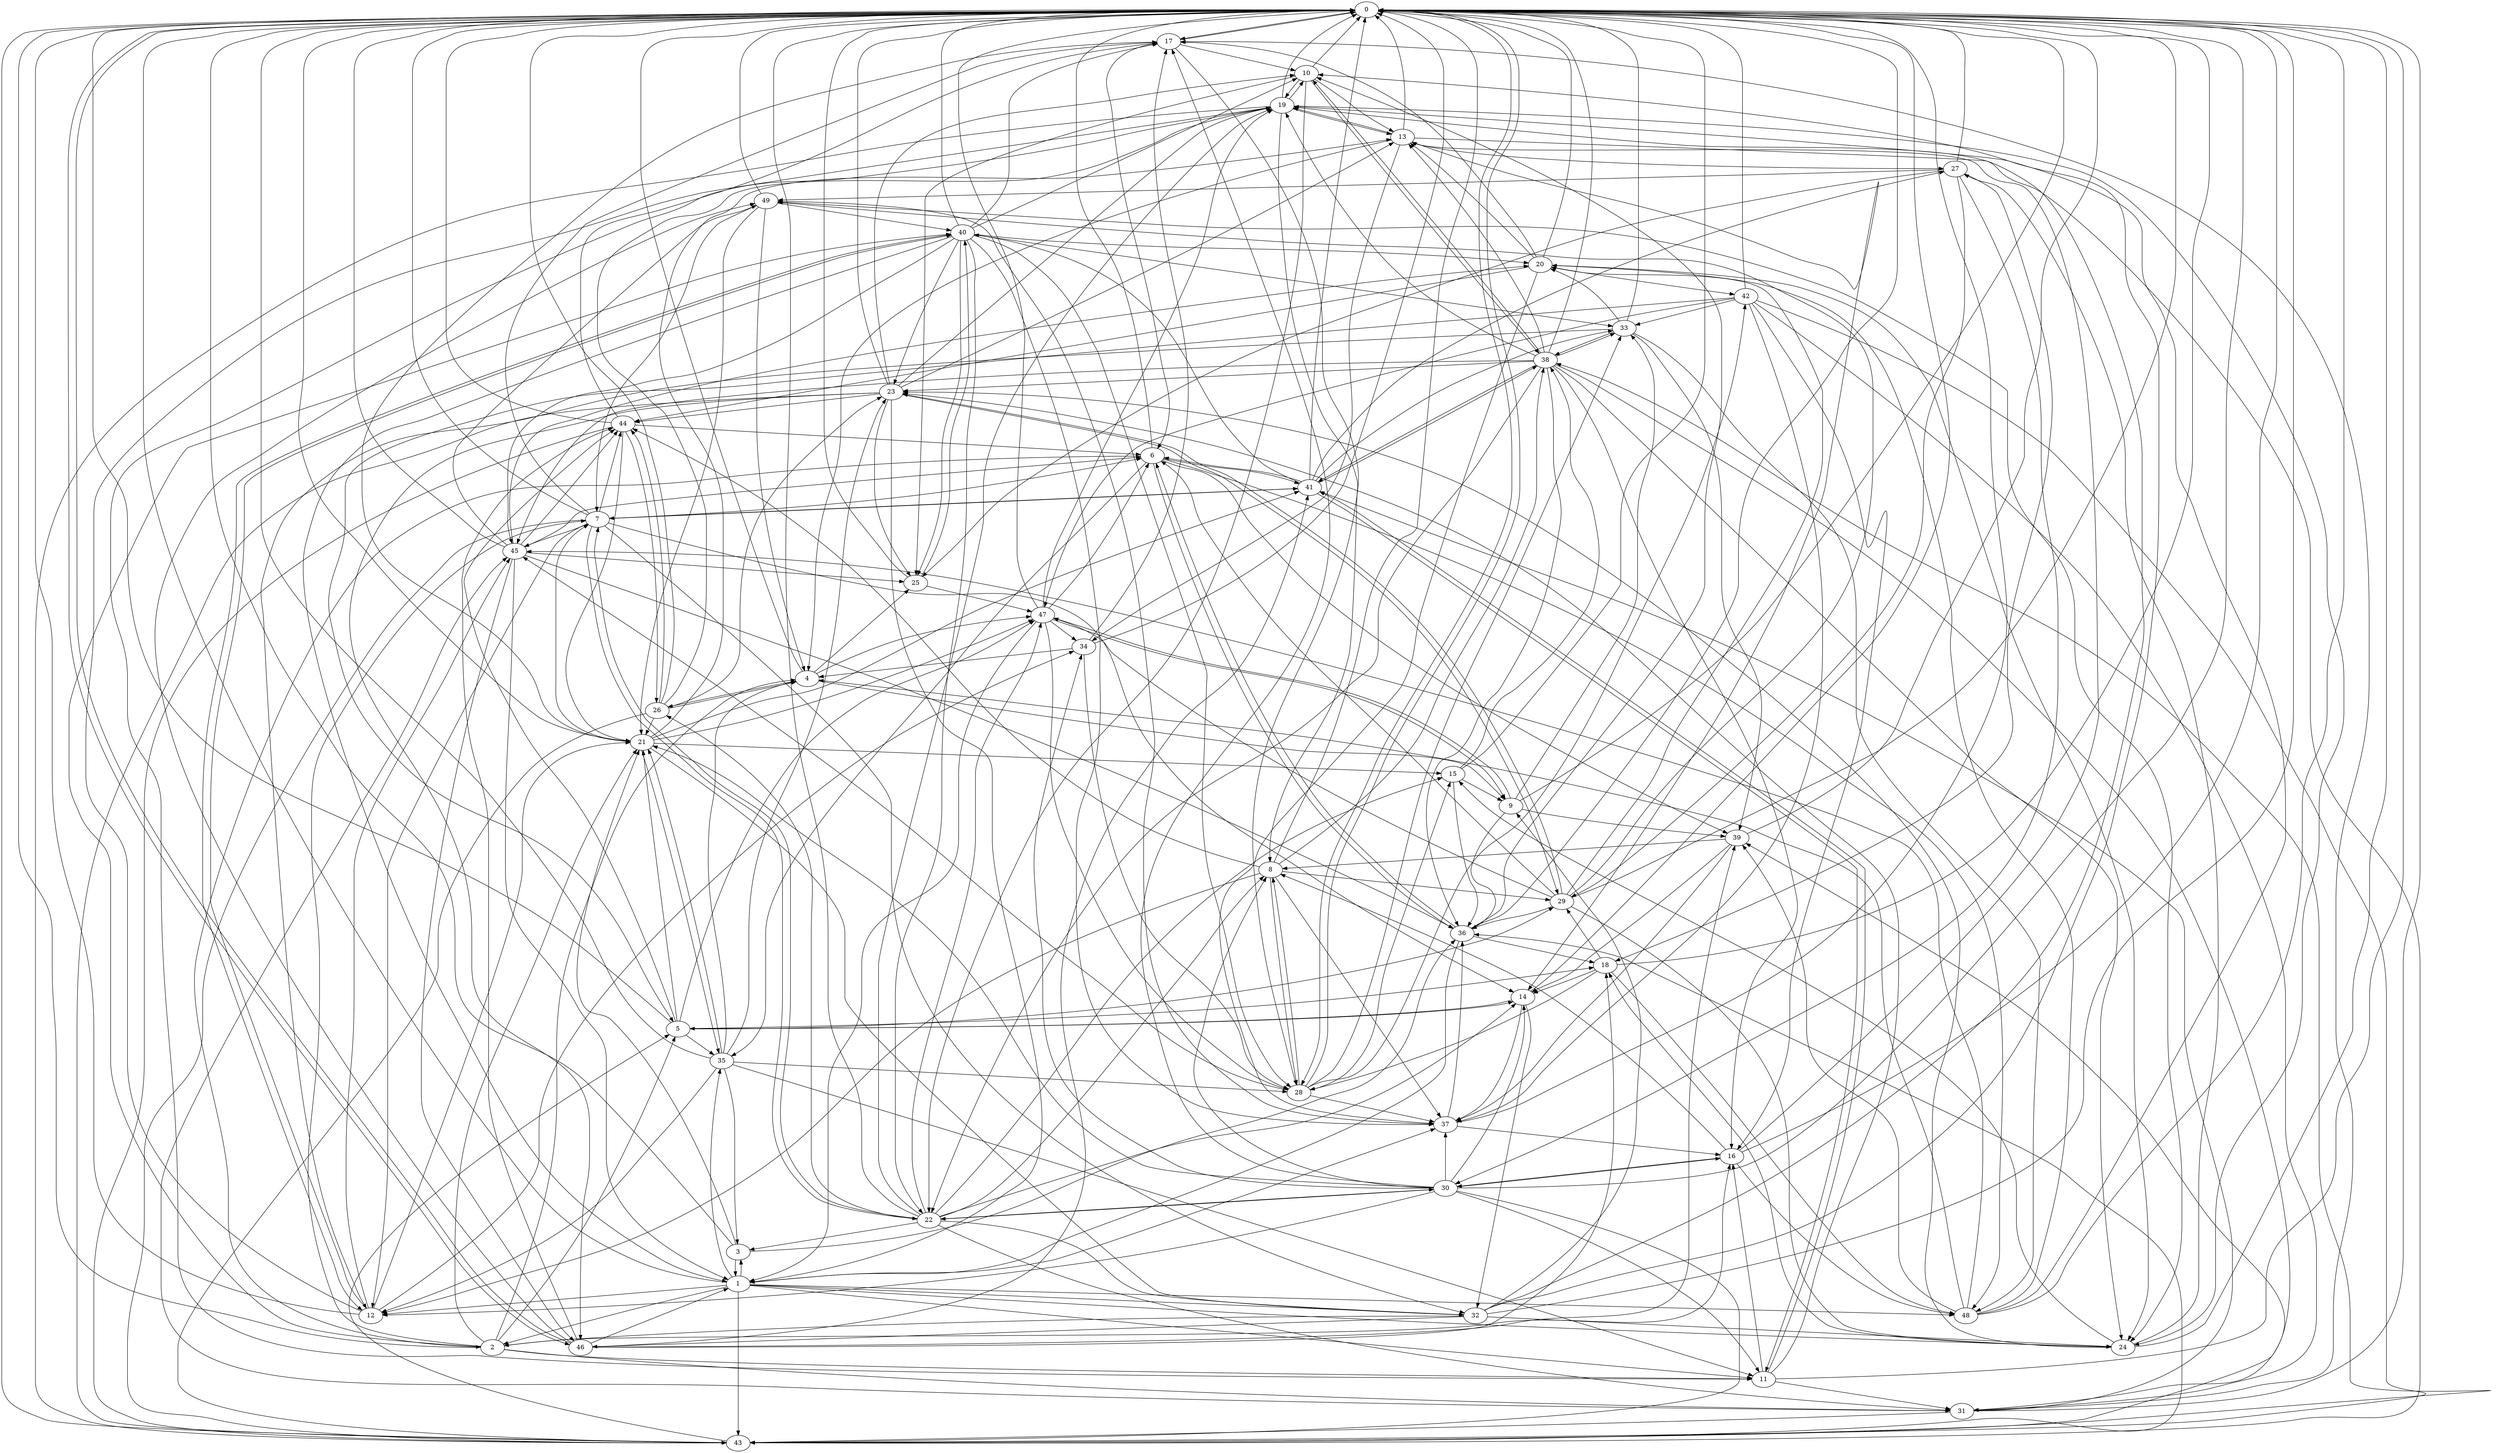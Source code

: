 strict digraph "" {
	0	 [component_delay=3];
	17	 [component_delay=3];
	0 -> 17	 [wire_delay=1];
	28	 [component_delay=3];
	0 -> 28	 [wire_delay=1];
	46	 [component_delay=3];
	0 -> 46	 [wire_delay=1];
	1	 [component_delay=3];
	1 -> 0	 [wire_delay=1];
	2	 [component_delay=3];
	1 -> 2	 [wire_delay=1];
	3	 [component_delay=3];
	1 -> 3	 [wire_delay=1];
	11	 [component_delay=3];
	1 -> 11	 [wire_delay=1];
	12	 [component_delay=3];
	1 -> 12	 [wire_delay=1];
	24	 [component_delay=3];
	1 -> 24	 [wire_delay=1];
	32	 [component_delay=3];
	1 -> 32	 [wire_delay=1];
	35	 [component_delay=3];
	1 -> 35	 [wire_delay=1];
	37	 [component_delay=3];
	1 -> 37	 [wire_delay=1];
	43	 [component_delay=3];
	1 -> 43	 [wire_delay=1];
	48	 [component_delay=3];
	1 -> 48	 [wire_delay=1];
	2 -> 0	 [wire_delay=1];
	4	 [component_delay=3];
	2 -> 4	 [wire_delay=1];
	5	 [component_delay=3];
	2 -> 5	 [wire_delay=1];
	7	 [component_delay=3];
	2 -> 7	 [wire_delay=1];
	2 -> 11	 [wire_delay=1];
	16	 [component_delay=3];
	2 -> 16	 [wire_delay=1];
	21	 [component_delay=3];
	2 -> 21	 [wire_delay=1];
	31	 [component_delay=3];
	2 -> 31	 [wire_delay=1];
	40	 [component_delay=3];
	2 -> 40	 [wire_delay=1];
	3 -> 0	 [wire_delay=1];
	3 -> 1	 [wire_delay=1];
	3 -> 21	 [wire_delay=1];
	36	 [component_delay=3];
	3 -> 36	 [wire_delay=1];
	4 -> 0	 [wire_delay=1];
	9	 [component_delay=3];
	4 -> 9	 [wire_delay=1];
	25	 [component_delay=3];
	4 -> 25	 [wire_delay=1];
	26	 [component_delay=3];
	4 -> 26	 [wire_delay=1];
	47	 [component_delay=3];
	4 -> 47	 [wire_delay=1];
	5 -> 0	 [wire_delay=1];
	14	 [component_delay=3];
	5 -> 14	 [wire_delay=1];
	18	 [component_delay=3];
	5 -> 18	 [wire_delay=1];
	5 -> 21	 [wire_delay=1];
	29	 [component_delay=3];
	5 -> 29	 [wire_delay=1];
	5 -> 35	 [wire_delay=1];
	44	 [component_delay=3];
	5 -> 44	 [wire_delay=1];
	5 -> 47	 [wire_delay=1];
	6	 [component_delay=3];
	6 -> 0	 [wire_delay=1];
	6 -> 2	 [wire_delay=1];
	6 -> 35	 [wire_delay=1];
	6 -> 36	 [wire_delay=1];
	39	 [component_delay=3];
	6 -> 39	 [wire_delay=1];
	41	 [component_delay=3];
	6 -> 41	 [wire_delay=1];
	6 -> 48	 [wire_delay=1];
	7 -> 0	 [wire_delay=1];
	7 -> 6	 [wire_delay=1];
	7 -> 12	 [wire_delay=1];
	7 -> 14	 [wire_delay=1];
	7 -> 17	 [wire_delay=1];
	22	 [component_delay=3];
	7 -> 22	 [wire_delay=1];
	7 -> 32	 [wire_delay=1];
	7 -> 41	 [wire_delay=1];
	7 -> 43	 [wire_delay=1];
	7 -> 44	 [wire_delay=1];
	45	 [component_delay=3];
	7 -> 45	 [wire_delay=1];
	8	 [component_delay=3];
	8 -> 0	 [wire_delay=1];
	8 -> 12	 [wire_delay=1];
	8 -> 28	 [wire_delay=1];
	8 -> 29	 [wire_delay=1];
	8 -> 37	 [wire_delay=1];
	38	 [component_delay=3];
	8 -> 38	 [wire_delay=1];
	8 -> 44	 [wire_delay=1];
	9 -> 0	 [wire_delay=1];
	33	 [component_delay=3];
	9 -> 33	 [wire_delay=1];
	9 -> 36	 [wire_delay=1];
	9 -> 39	 [wire_delay=1];
	9 -> 47	 [wire_delay=1];
	10	 [component_delay=3];
	10 -> 0	 [wire_delay=1];
	13	 [component_delay=3];
	10 -> 13	 [wire_delay=1];
	19	 [component_delay=3];
	10 -> 19	 [wire_delay=1];
	10 -> 22	 [wire_delay=1];
	10 -> 25	 [wire_delay=1];
	10 -> 38	 [wire_delay=1];
	11 -> 0	 [wire_delay=1];
	11 -> 16	 [wire_delay=1];
	23	 [component_delay=3];
	11 -> 23	 [wire_delay=1];
	11 -> 31	 [wire_delay=1];
	11 -> 41	 [wire_delay=1];
	12 -> 0	 [wire_delay=1];
	12 -> 19	 [wire_delay=1];
	12 -> 21	 [wire_delay=1];
	34	 [component_delay=3];
	12 -> 34	 [wire_delay=1];
	12 -> 40	 [wire_delay=1];
	12 -> 45	 [wire_delay=1];
	13 -> 0	 [wire_delay=1];
	13 -> 4	 [wire_delay=1];
	13 -> 14	 [wire_delay=1];
	13 -> 19	 [wire_delay=1];
	27	 [component_delay=3];
	13 -> 27	 [wire_delay=1];
	13 -> 34	 [wire_delay=1];
	13 -> 43	 [wire_delay=1];
	14 -> 0	 [wire_delay=1];
	14 -> 5	 [wire_delay=1];
	14 -> 32	 [wire_delay=1];
	14 -> 37	 [wire_delay=1];
	15	 [component_delay=3];
	15 -> 0	 [wire_delay=1];
	15 -> 9	 [wire_delay=1];
	15 -> 36	 [wire_delay=1];
	15 -> 38	 [wire_delay=1];
	16 -> 0	 [wire_delay=1];
	16 -> 8	 [wire_delay=1];
	16 -> 13	 [wire_delay=1];
	30	 [component_delay=3];
	16 -> 30	 [wire_delay=1];
	16 -> 48	 [wire_delay=1];
	17 -> 0	 [wire_delay=1];
	17 -> 6	 [wire_delay=1];
	17 -> 10	 [wire_delay=1];
	17 -> 28	 [wire_delay=1];
	18 -> 0	 [wire_delay=1];
	18 -> 14	 [wire_delay=1];
	18 -> 28	 [wire_delay=1];
	18 -> 29	 [wire_delay=1];
	18 -> 48	 [wire_delay=1];
	19 -> 0	 [wire_delay=1];
	19 -> 8	 [wire_delay=1];
	19 -> 10	 [wire_delay=1];
	19 -> 11	 [wire_delay=1];
	19 -> 13	 [wire_delay=1];
	19 -> 24	 [wire_delay=1];
	19 -> 43	 [wire_delay=1];
	20	 [component_delay=3];
	20 -> 0	 [wire_delay=1];
	20 -> 13	 [wire_delay=1];
	20 -> 17	 [wire_delay=1];
	20 -> 24	 [wire_delay=1];
	20 -> 37	 [wire_delay=1];
	42	 [component_delay=3];
	20 -> 42	 [wire_delay=1];
	20 -> 44	 [wire_delay=1];
	21 -> 0	 [wire_delay=1];
	21 -> 7	 [wire_delay=1];
	21 -> 13	 [wire_delay=1];
	21 -> 15	 [wire_delay=1];
	21 -> 17	 [wire_delay=1];
	21 -> 32	 [wire_delay=1];
	21 -> 35	 [wire_delay=1];
	21 -> 41	 [wire_delay=1];
	21 -> 47	 [wire_delay=1];
	22 -> 0	 [wire_delay=1];
	22 -> 3	 [wire_delay=1];
	22 -> 7	 [wire_delay=1];
	22 -> 8	 [wire_delay=1];
	22 -> 14	 [wire_delay=1];
	22 -> 15	 [wire_delay=1];
	22 -> 19	 [wire_delay=1];
	22 -> 26	 [wire_delay=1];
	22 -> 30	 [wire_delay=1];
	22 -> 31	 [wire_delay=1];
	22 -> 32	 [wire_delay=1];
	22 -> 47	 [wire_delay=1];
	23 -> 0	 [wire_delay=1];
	23 -> 1	 [wire_delay=1];
	23 -> 10	 [wire_delay=1];
	23 -> 13	 [wire_delay=1];
	23 -> 19	 [wire_delay=1];
	23 -> 25	 [wire_delay=1];
	23 -> 29	 [wire_delay=1];
	23 -> 43	 [wire_delay=1];
	23 -> 44	 [wire_delay=1];
	23 -> 46	 [wire_delay=1];
	24 -> 0	 [wire_delay=1];
	24 -> 15	 [wire_delay=1];
	24 -> 18	 [wire_delay=1];
	24 -> 23	 [wire_delay=1];
	24 -> 27	 [wire_delay=1];
	25 -> 0	 [wire_delay=1];
	25 -> 40	 [wire_delay=1];
	25 -> 47	 [wire_delay=1];
	26 -> 0	 [wire_delay=1];
	26 -> 4	 [wire_delay=1];
	26 -> 19	 [wire_delay=1];
	26 -> 21	 [wire_delay=1];
	26 -> 23	 [wire_delay=1];
	26 -> 43	 [wire_delay=1];
	26 -> 44	 [wire_delay=1];
	27 -> 0	 [wire_delay=1];
	27 -> 18	 [wire_delay=1];
	27 -> 25	 [wire_delay=1];
	27 -> 29	 [wire_delay=1];
	27 -> 30	 [wire_delay=1];
	49	 [component_delay=3];
	27 -> 49	 [wire_delay=1];
	28 -> 0	 [wire_delay=1];
	28 -> 8	 [wire_delay=1];
	28 -> 15	 [wire_delay=1];
	28 -> 33	 [wire_delay=1];
	28 -> 37	 [wire_delay=1];
	28 -> 42	 [wire_delay=1];
	28 -> 45	 [wire_delay=1];
	29 -> 0	 [wire_delay=1];
	29 -> 6	 [wire_delay=1];
	29 -> 20	 [wire_delay=1];
	29 -> 23	 [wire_delay=1];
	29 -> 24	 [wire_delay=1];
	29 -> 36	 [wire_delay=1];
	29 -> 47	 [wire_delay=1];
	29 -> 49	 [wire_delay=1];
	30 -> 0	 [wire_delay=1];
	30 -> 8	 [wire_delay=1];
	30 -> 11	 [wire_delay=1];
	30 -> 12	 [wire_delay=1];
	30 -> 14	 [wire_delay=1];
	30 -> 16	 [wire_delay=1];
	30 -> 17	 [wire_delay=1];
	30 -> 21	 [wire_delay=1];
	30 -> 22	 [wire_delay=1];
	30 -> 34	 [wire_delay=1];
	30 -> 37	 [wire_delay=1];
	30 -> 43	 [wire_delay=1];
	31 -> 0	 [wire_delay=1];
	31 -> 17	 [wire_delay=1];
	31 -> 41	 [wire_delay=1];
	31 -> 43	 [wire_delay=1];
	31 -> 45	 [wire_delay=1];
	32 -> 0	 [wire_delay=1];
	32 -> 2	 [wire_delay=1];
	32 -> 9	 [wire_delay=1];
	32 -> 10	 [wire_delay=1];
	32 -> 19	 [wire_delay=1];
	32 -> 24	 [wire_delay=1];
	32 -> 46	 [wire_delay=1];
	33 -> 0	 [wire_delay=1];
	33 -> 12	 [wire_delay=1];
	33 -> 20	 [wire_delay=1];
	33 -> 38	 [wire_delay=1];
	33 -> 39	 [wire_delay=1];
	33 -> 48	 [wire_delay=1];
	34 -> 0	 [wire_delay=1];
	34 -> 4	 [wire_delay=1];
	34 -> 17	 [wire_delay=1];
	34 -> 28	 [wire_delay=1];
	35 -> 0	 [wire_delay=1];
	35 -> 3	 [wire_delay=1];
	35 -> 4	 [wire_delay=1];
	35 -> 11	 [wire_delay=1];
	35 -> 12	 [wire_delay=1];
	35 -> 21	 [wire_delay=1];
	35 -> 23	 [wire_delay=1];
	35 -> 28	 [wire_delay=1];
	36 -> 0	 [wire_delay=1];
	36 -> 1	 [wire_delay=1];
	36 -> 6	 [wire_delay=1];
	36 -> 10	 [wire_delay=1];
	36 -> 18	 [wire_delay=1];
	37 -> 0	 [wire_delay=1];
	37 -> 16	 [wire_delay=1];
	37 -> 36	 [wire_delay=1];
	37 -> 49	 [wire_delay=1];
	38 -> 0	 [wire_delay=1];
	38 -> 10	 [wire_delay=1];
	38 -> 13	 [wire_delay=1];
	38 -> 16	 [wire_delay=1];
	38 -> 19	 [wire_delay=1];
	38 -> 22	 [wire_delay=1];
	38 -> 23	 [wire_delay=1];
	38 -> 24	 [wire_delay=1];
	38 -> 31	 [wire_delay=1];
	38 -> 33	 [wire_delay=1];
	38 -> 36	 [wire_delay=1];
	38 -> 41	 [wire_delay=1];
	38 -> 45	 [wire_delay=1];
	39 -> 0	 [wire_delay=1];
	39 -> 8	 [wire_delay=1];
	39 -> 14	 [wire_delay=1];
	39 -> 37	 [wire_delay=1];
	40 -> 0	 [wire_delay=1];
	40 -> 1	 [wire_delay=1];
	40 -> 10	 [wire_delay=1];
	40 -> 12	 [wire_delay=1];
	40 -> 17	 [wire_delay=1];
	40 -> 20	 [wire_delay=1];
	40 -> 22	 [wire_delay=1];
	40 -> 23	 [wire_delay=1];
	40 -> 25	 [wire_delay=1];
	40 -> 28	 [wire_delay=1];
	40 -> 33	 [wire_delay=1];
	40 -> 37	 [wire_delay=1];
	40 -> 45	 [wire_delay=1];
	41 -> 0	 [wire_delay=1];
	41 -> 6	 [wire_delay=1];
	41 -> 7	 [wire_delay=1];
	41 -> 11	 [wire_delay=1];
	41 -> 27	 [wire_delay=1];
	41 -> 33	 [wire_delay=1];
	41 -> 38	 [wire_delay=1];
	41 -> 40	 [wire_delay=1];
	42 -> 0	 [wire_delay=1];
	42 -> 5	 [wire_delay=1];
	42 -> 16	 [wire_delay=1];
	42 -> 31	 [wire_delay=1];
	42 -> 33	 [wire_delay=1];
	42 -> 37	 [wire_delay=1];
	42 -> 43	 [wire_delay=1];
	42 -> 47	 [wire_delay=1];
	43 -> 0	 [wire_delay=1];
	43 -> 5	 [wire_delay=1];
	43 -> 36	 [wire_delay=1];
	43 -> 38	 [wire_delay=1];
	43 -> 39	 [wire_delay=1];
	44 -> 0	 [wire_delay=1];
	44 -> 6	 [wire_delay=1];
	44 -> 17	 [wire_delay=1];
	44 -> 21	 [wire_delay=1];
	44 -> 26	 [wire_delay=1];
	44 -> 43	 [wire_delay=1];
	45 -> 0	 [wire_delay=1];
	45 -> 1	 [wire_delay=1];
	45 -> 6	 [wire_delay=1];
	45 -> 20	 [wire_delay=1];
	45 -> 25	 [wire_delay=1];
	45 -> 36	 [wire_delay=1];
	45 -> 44	 [wire_delay=1];
	45 -> 46	 [wire_delay=1];
	45 -> 49	 [wire_delay=1];
	46 -> 0	 [wire_delay=1];
	46 -> 1	 [wire_delay=1];
	46 -> 18	 [wire_delay=1];
	46 -> 39	 [wire_delay=1];
	46 -> 41	 [wire_delay=1];
	46 -> 44	 [wire_delay=1];
	46 -> 49	 [wire_delay=1];
	47 -> 0	 [wire_delay=1];
	47 -> 1	 [wire_delay=1];
	47 -> 6	 [wire_delay=1];
	47 -> 9	 [wire_delay=1];
	47 -> 19	 [wire_delay=1];
	47 -> 28	 [wire_delay=1];
	47 -> 34	 [wire_delay=1];
	48 -> 0	 [wire_delay=1];
	48 -> 4	 [wire_delay=1];
	48 -> 19	 [wire_delay=1];
	48 -> 20	 [wire_delay=1];
	48 -> 39	 [wire_delay=1];
	48 -> 45	 [wire_delay=1];
	49 -> 0	 [wire_delay=1];
	49 -> 4	 [wire_delay=1];
	49 -> 7	 [wire_delay=1];
	49 -> 21	 [wire_delay=1];
	49 -> 24	 [wire_delay=1];
	49 -> 40	 [wire_delay=1];
}

